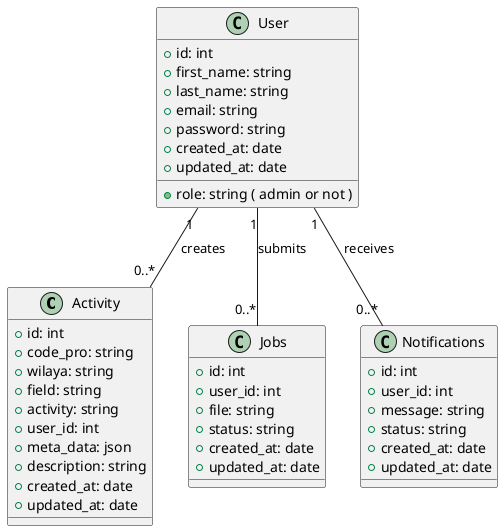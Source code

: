 @startuml

class Activity {
    + id: int
    + code_pro: string
    + wilaya: string
    + field: string
    + activity: string
    + user_id: int
    + meta_data: json
    + description: string
    + created_at: date
    + updated_at: date
}

class User {
    + id: int
    + first_name: string
    + last_name: string
    + email: string
    + password: string
    + role: string ( admin or not )
    + created_at: date
    + updated_at: date
}

class Jobs {
    + id: int
    + user_id: int
    + file: string
    + status: string
    + created_at: date
    + updated_at: date
}

class Notifications {
    + id: int
    + user_id: int
    + message: string
    + status: string
    + created_at: date
    + updated_at: date
}

User "1" -- "0..*" Activity : creates
User "1" -- "0..*" Jobs : submits
User "1" -- "0..*" Notifications : receives

@enduml
